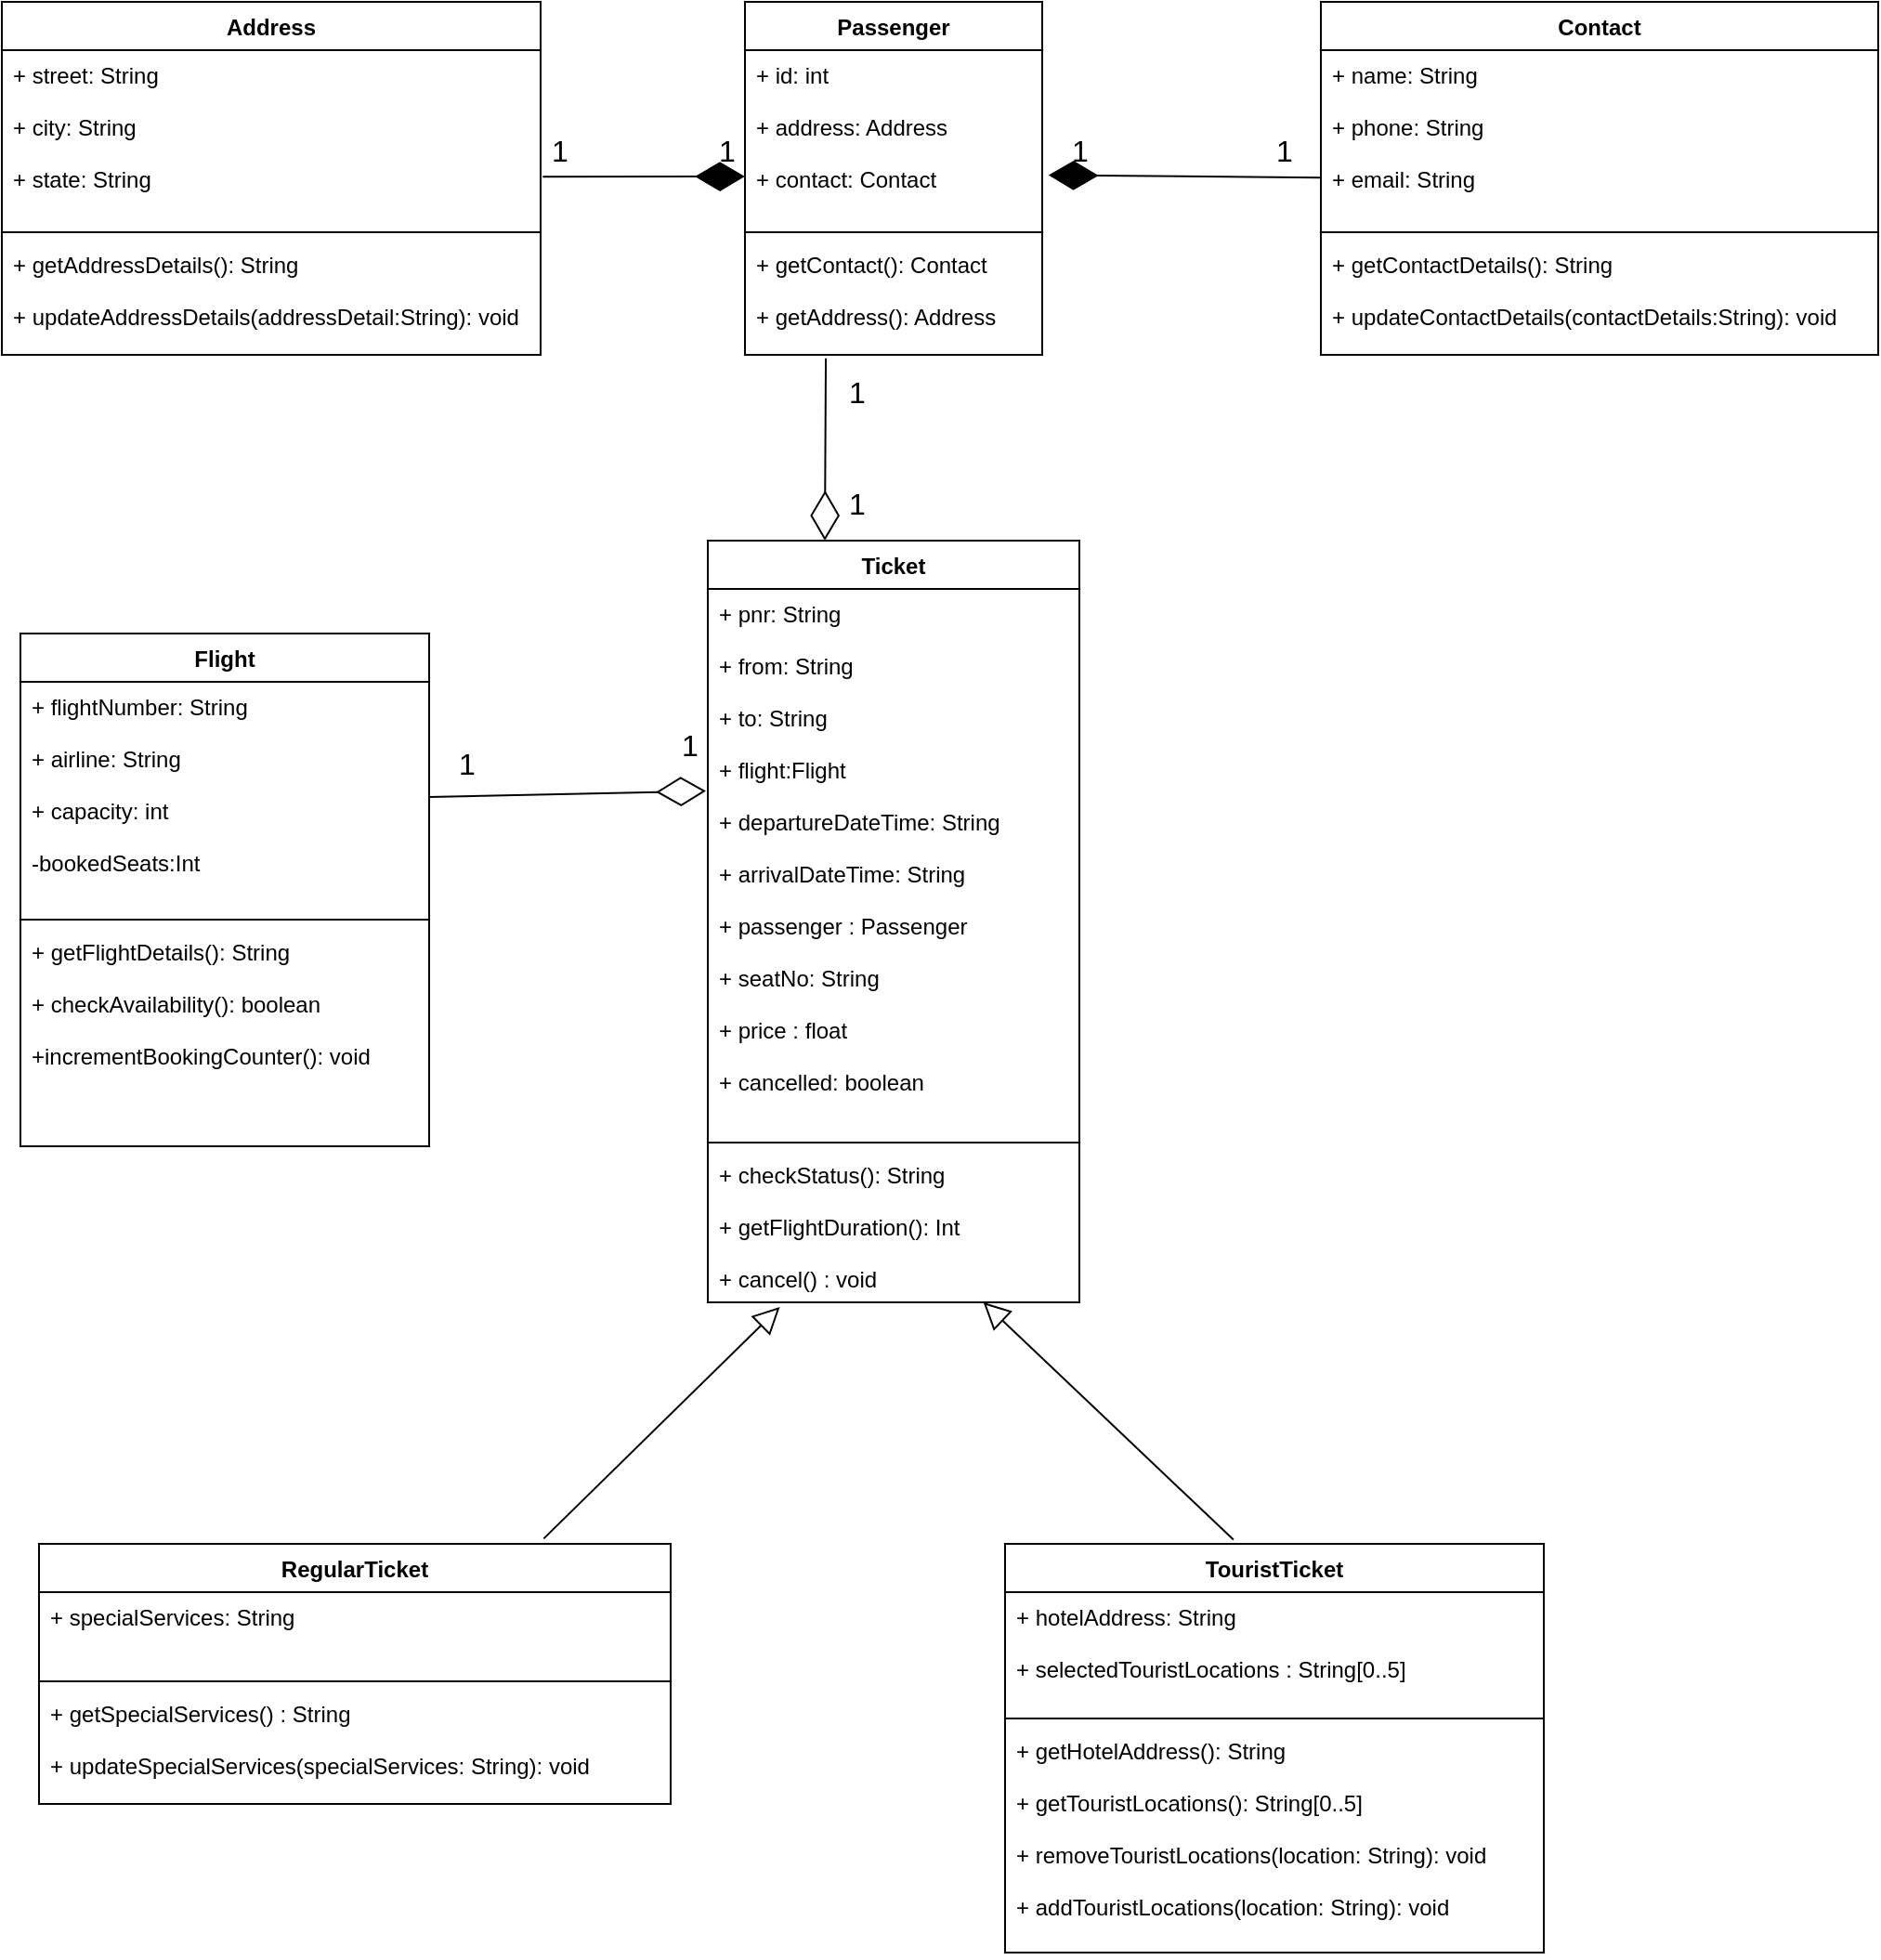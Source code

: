 <mxfile version="14.1.3" type="device"><diagram id="znkfcSkI-bakeyuUJ-O0" name="Page-1"><mxGraphModel dx="1113" dy="594" grid="1" gridSize="10" guides="1" tooltips="1" connect="1" arrows="1" fold="1" page="1" pageScale="1" pageWidth="3300" pageHeight="4681" math="0" shadow="0"><root><mxCell id="0"/><mxCell id="1" parent="0"/><mxCell id="1SNdzdh1XvuUGxb4byXV-1" value="Address" style="swimlane;fontStyle=1;align=center;verticalAlign=top;childLayout=stackLayout;horizontal=1;startSize=26;horizontalStack=0;resizeParent=1;resizeParentMax=0;resizeLast=0;collapsible=1;marginBottom=0;" vertex="1" parent="1"><mxGeometry x="860" y="80" width="290" height="190" as="geometry"/></mxCell><mxCell id="1SNdzdh1XvuUGxb4byXV-2" value="+ street: String&#10;&#10;+ city: String&#10;&#10;+ state: String&#10;&#10;" style="text;strokeColor=none;fillColor=none;align=left;verticalAlign=top;spacingLeft=4;spacingRight=4;overflow=hidden;rotatable=0;points=[[0,0.5],[1,0.5]];portConstraint=eastwest;" vertex="1" parent="1SNdzdh1XvuUGxb4byXV-1"><mxGeometry y="26" width="290" height="94" as="geometry"/></mxCell><mxCell id="1SNdzdh1XvuUGxb4byXV-3" value="" style="line;strokeWidth=1;fillColor=none;align=left;verticalAlign=middle;spacingTop=-1;spacingLeft=3;spacingRight=3;rotatable=0;labelPosition=right;points=[];portConstraint=eastwest;" vertex="1" parent="1SNdzdh1XvuUGxb4byXV-1"><mxGeometry y="120" width="290" height="8" as="geometry"/></mxCell><mxCell id="1SNdzdh1XvuUGxb4byXV-4" value="+ getAddressDetails(): String&#10;&#10;+ updateAddressDetails(addressDetail:String): void" style="text;strokeColor=none;fillColor=none;align=left;verticalAlign=top;spacingLeft=4;spacingRight=4;overflow=hidden;rotatable=0;points=[[0,0.5],[1,0.5]];portConstraint=eastwest;" vertex="1" parent="1SNdzdh1XvuUGxb4byXV-1"><mxGeometry y="128" width="290" height="62" as="geometry"/></mxCell><mxCell id="1SNdzdh1XvuUGxb4byXV-21" value="Passenger" style="swimlane;fontStyle=1;align=center;verticalAlign=top;childLayout=stackLayout;horizontal=1;startSize=26;horizontalStack=0;resizeParent=1;resizeParentMax=0;resizeLast=0;collapsible=1;marginBottom=0;" vertex="1" parent="1"><mxGeometry x="1260" y="80" width="160" height="190" as="geometry"/></mxCell><mxCell id="1SNdzdh1XvuUGxb4byXV-22" value="+ id: int&#10;&#10;+ address: Address&#10;&#10;+ contact: Contact&#10;&#10;" style="text;strokeColor=none;fillColor=none;align=left;verticalAlign=top;spacingLeft=4;spacingRight=4;overflow=hidden;rotatable=0;points=[[0,0.5],[1,0.5]];portConstraint=eastwest;" vertex="1" parent="1SNdzdh1XvuUGxb4byXV-21"><mxGeometry y="26" width="160" height="94" as="geometry"/></mxCell><mxCell id="1SNdzdh1XvuUGxb4byXV-53" value="" style="endArrow=diamondThin;endFill=1;endSize=24;html=1;exitX=1.004;exitY=0.725;exitDx=0;exitDy=0;exitPerimeter=0;" edge="1" parent="1SNdzdh1XvuUGxb4byXV-21" source="1SNdzdh1XvuUGxb4byXV-2"><mxGeometry width="160" relative="1" as="geometry"><mxPoint x="-63.86" y="96.14" as="sourcePoint"/><mxPoint y="94" as="targetPoint"/></mxGeometry></mxCell><mxCell id="1SNdzdh1XvuUGxb4byXV-23" value="" style="line;strokeWidth=1;fillColor=none;align=left;verticalAlign=middle;spacingTop=-1;spacingLeft=3;spacingRight=3;rotatable=0;labelPosition=right;points=[];portConstraint=eastwest;" vertex="1" parent="1SNdzdh1XvuUGxb4byXV-21"><mxGeometry y="120" width="160" height="8" as="geometry"/></mxCell><mxCell id="1SNdzdh1XvuUGxb4byXV-24" value="+ getContact(): Contact&#10;&#10;+ getAddress(): Address" style="text;strokeColor=none;fillColor=none;align=left;verticalAlign=top;spacingLeft=4;spacingRight=4;overflow=hidden;rotatable=0;points=[[0,0.5],[1,0.5]];portConstraint=eastwest;" vertex="1" parent="1SNdzdh1XvuUGxb4byXV-21"><mxGeometry y="128" width="160" height="62" as="geometry"/></mxCell><mxCell id="1SNdzdh1XvuUGxb4byXV-25" value="Contact" style="swimlane;fontStyle=1;align=center;verticalAlign=top;childLayout=stackLayout;horizontal=1;startSize=26;horizontalStack=0;resizeParent=1;resizeParentMax=0;resizeLast=0;collapsible=1;marginBottom=0;" vertex="1" parent="1"><mxGeometry x="1570" y="80" width="300" height="190" as="geometry"/></mxCell><mxCell id="1SNdzdh1XvuUGxb4byXV-26" value="+ name: String&#10;&#10;+ phone: String&#10;&#10;+ email: String&#10;&#10;" style="text;strokeColor=none;fillColor=none;align=left;verticalAlign=top;spacingLeft=4;spacingRight=4;overflow=hidden;rotatable=0;points=[[0,0.5],[1,0.5]];portConstraint=eastwest;" vertex="1" parent="1SNdzdh1XvuUGxb4byXV-25"><mxGeometry y="26" width="300" height="94" as="geometry"/></mxCell><mxCell id="1SNdzdh1XvuUGxb4byXV-54" value="" style="endArrow=diamondThin;endFill=1;endSize=24;html=1;entryX=1.021;entryY=0.716;entryDx=0;entryDy=0;entryPerimeter=0;" edge="1" parent="1SNdzdh1XvuUGxb4byXV-25" target="1SNdzdh1XvuUGxb4byXV-22"><mxGeometry width="160" relative="1" as="geometry"><mxPoint x="-2.274e-13" y="94.58" as="sourcePoint"/><mxPoint x="-84" y="92" as="targetPoint"/></mxGeometry></mxCell><mxCell id="1SNdzdh1XvuUGxb4byXV-27" value="" style="line;strokeWidth=1;fillColor=none;align=left;verticalAlign=middle;spacingTop=-1;spacingLeft=3;spacingRight=3;rotatable=0;labelPosition=right;points=[];portConstraint=eastwest;" vertex="1" parent="1SNdzdh1XvuUGxb4byXV-25"><mxGeometry y="120" width="300" height="8" as="geometry"/></mxCell><mxCell id="1SNdzdh1XvuUGxb4byXV-28" value="+ getContactDetails(): String&#10;&#10;+ updateContactDetails(contactDetails:String): void" style="text;strokeColor=none;fillColor=none;align=left;verticalAlign=top;spacingLeft=4;spacingRight=4;overflow=hidden;rotatable=0;points=[[0,0.5],[1,0.5]];portConstraint=eastwest;" vertex="1" parent="1SNdzdh1XvuUGxb4byXV-25"><mxGeometry y="128" width="300" height="62" as="geometry"/></mxCell><mxCell id="1SNdzdh1XvuUGxb4byXV-29" value="Flight" style="swimlane;fontStyle=1;align=center;verticalAlign=top;childLayout=stackLayout;horizontal=1;startSize=26;horizontalStack=0;resizeParent=1;resizeParentMax=0;resizeLast=0;collapsible=1;marginBottom=0;" vertex="1" parent="1"><mxGeometry x="870" y="420" width="220" height="276" as="geometry"/></mxCell><mxCell id="1SNdzdh1XvuUGxb4byXV-30" value="+ flightNumber: String&#10;&#10;+ airline: String&#10;&#10;+ capacity: int&#10;&#10;-bookedSeats:Int&#10;&#10;" style="text;strokeColor=none;fillColor=none;align=left;verticalAlign=top;spacingLeft=4;spacingRight=4;overflow=hidden;rotatable=0;points=[[0,0.5],[1,0.5]];portConstraint=eastwest;" vertex="1" parent="1SNdzdh1XvuUGxb4byXV-29"><mxGeometry y="26" width="220" height="124" as="geometry"/></mxCell><mxCell id="1SNdzdh1XvuUGxb4byXV-31" value="" style="line;strokeWidth=1;fillColor=none;align=left;verticalAlign=middle;spacingTop=-1;spacingLeft=3;spacingRight=3;rotatable=0;labelPosition=right;points=[];portConstraint=eastwest;" vertex="1" parent="1SNdzdh1XvuUGxb4byXV-29"><mxGeometry y="150" width="220" height="8" as="geometry"/></mxCell><mxCell id="1SNdzdh1XvuUGxb4byXV-32" value="+ getFlightDetails(): String&#10;&#10;+ checkAvailability(): boolean&#10;&#10;+incrementBookingCounter(): void" style="text;strokeColor=none;fillColor=none;align=left;verticalAlign=top;spacingLeft=4;spacingRight=4;overflow=hidden;rotatable=0;points=[[0,0.5],[1,0.5]];portConstraint=eastwest;" vertex="1" parent="1SNdzdh1XvuUGxb4byXV-29"><mxGeometry y="158" width="220" height="118" as="geometry"/></mxCell><mxCell id="1SNdzdh1XvuUGxb4byXV-33" value="Ticket" style="swimlane;fontStyle=1;align=center;verticalAlign=top;childLayout=stackLayout;horizontal=1;startSize=26;horizontalStack=0;resizeParent=1;resizeParentMax=0;resizeLast=0;collapsible=1;marginBottom=0;" vertex="1" parent="1"><mxGeometry x="1240" y="370" width="200" height="410" as="geometry"/></mxCell><mxCell id="1SNdzdh1XvuUGxb4byXV-34" value="+ pnr: String&#10;&#10;+ from: String&#10;&#10;+ to: String&#10;&#10;+ flight:Flight&#10;&#10;+ departureDateTime: String&#10;&#10;+ arrivalDateTime: String&#10;&#10;+ passenger : Passenger&#10;&#10;+ seatNo: String&#10;&#10;+ price : float&#10;&#10;+ cancelled: boolean&#10;" style="text;strokeColor=none;fillColor=none;align=left;verticalAlign=top;spacingLeft=4;spacingRight=4;overflow=hidden;rotatable=0;points=[[0,0.5],[1,0.5]];portConstraint=eastwest;" vertex="1" parent="1SNdzdh1XvuUGxb4byXV-33"><mxGeometry y="26" width="200" height="294" as="geometry"/></mxCell><mxCell id="1SNdzdh1XvuUGxb4byXV-35" value="" style="line;strokeWidth=1;fillColor=none;align=left;verticalAlign=middle;spacingTop=-1;spacingLeft=3;spacingRight=3;rotatable=0;labelPosition=right;points=[];portConstraint=eastwest;" vertex="1" parent="1SNdzdh1XvuUGxb4byXV-33"><mxGeometry y="320" width="200" height="8" as="geometry"/></mxCell><mxCell id="1SNdzdh1XvuUGxb4byXV-36" value="+ checkStatus(): String&#10;&#10;+ getFlightDuration(): Int&#10;&#10;+ cancel() : void" style="text;strokeColor=none;fillColor=none;align=left;verticalAlign=top;spacingLeft=4;spacingRight=4;overflow=hidden;rotatable=0;points=[[0,0.5],[1,0.5]];portConstraint=eastwest;" vertex="1" parent="1SNdzdh1XvuUGxb4byXV-33"><mxGeometry y="328" width="200" height="82" as="geometry"/></mxCell><mxCell id="1SNdzdh1XvuUGxb4byXV-38" value="RegularTicket" style="swimlane;fontStyle=1;align=center;verticalAlign=top;childLayout=stackLayout;horizontal=1;startSize=26;horizontalStack=0;resizeParent=1;resizeParentMax=0;resizeLast=0;collapsible=1;marginBottom=0;" vertex="1" parent="1"><mxGeometry x="880" y="910" width="340" height="140" as="geometry"/></mxCell><mxCell id="1SNdzdh1XvuUGxb4byXV-39" value="+ specialServices: String&#10;&#10;" style="text;strokeColor=none;fillColor=none;align=left;verticalAlign=top;spacingLeft=4;spacingRight=4;overflow=hidden;rotatable=0;points=[[0,0.5],[1,0.5]];portConstraint=eastwest;" vertex="1" parent="1SNdzdh1XvuUGxb4byXV-38"><mxGeometry y="26" width="340" height="44" as="geometry"/></mxCell><mxCell id="1SNdzdh1XvuUGxb4byXV-40" value="" style="line;strokeWidth=1;fillColor=none;align=left;verticalAlign=middle;spacingTop=-1;spacingLeft=3;spacingRight=3;rotatable=0;labelPosition=right;points=[];portConstraint=eastwest;" vertex="1" parent="1SNdzdh1XvuUGxb4byXV-38"><mxGeometry y="70" width="340" height="8" as="geometry"/></mxCell><mxCell id="1SNdzdh1XvuUGxb4byXV-41" value="+ getSpecialServices() : String&#10;&#10;+ updateSpecialServices(specialServices: String): void" style="text;strokeColor=none;fillColor=none;align=left;verticalAlign=top;spacingLeft=4;spacingRight=4;overflow=hidden;rotatable=0;points=[[0,0.5],[1,0.5]];portConstraint=eastwest;" vertex="1" parent="1SNdzdh1XvuUGxb4byXV-38"><mxGeometry y="78" width="340" height="62" as="geometry"/></mxCell><mxCell id="1SNdzdh1XvuUGxb4byXV-42" value="TouristTicket" style="swimlane;fontStyle=1;align=center;verticalAlign=top;childLayout=stackLayout;horizontal=1;startSize=26;horizontalStack=0;resizeParent=1;resizeParentMax=0;resizeLast=0;collapsible=1;marginBottom=0;" vertex="1" parent="1"><mxGeometry x="1400" y="910" width="290" height="220" as="geometry"/></mxCell><mxCell id="1SNdzdh1XvuUGxb4byXV-43" value="+ hotelAddress: String&#10;&#10;+ selectedTouristLocations : String[0..5]&#10;&#10;" style="text;strokeColor=none;fillColor=none;align=left;verticalAlign=top;spacingLeft=4;spacingRight=4;overflow=hidden;rotatable=0;points=[[0,0.5],[1,0.5]];portConstraint=eastwest;" vertex="1" parent="1SNdzdh1XvuUGxb4byXV-42"><mxGeometry y="26" width="290" height="64" as="geometry"/></mxCell><mxCell id="1SNdzdh1XvuUGxb4byXV-44" value="" style="line;strokeWidth=1;fillColor=none;align=left;verticalAlign=middle;spacingTop=-1;spacingLeft=3;spacingRight=3;rotatable=0;labelPosition=right;points=[];portConstraint=eastwest;" vertex="1" parent="1SNdzdh1XvuUGxb4byXV-42"><mxGeometry y="90" width="290" height="8" as="geometry"/></mxCell><mxCell id="1SNdzdh1XvuUGxb4byXV-45" value="+ getHotelAddress(): String&#10;&#10;+ getTouristLocations(): String[0..5]&#10;&#10;+ removeTouristLocations(location: String): void&#10;&#10;+ addTouristLocations(location: String): void" style="text;strokeColor=none;fillColor=none;align=left;verticalAlign=top;spacingLeft=4;spacingRight=4;overflow=hidden;rotatable=0;points=[[0,0.5],[1,0.5]];portConstraint=eastwest;" vertex="1" parent="1SNdzdh1XvuUGxb4byXV-42"><mxGeometry y="98" width="290" height="122" as="geometry"/></mxCell><mxCell id="1SNdzdh1XvuUGxb4byXV-50" value="" style="endArrow=diamondThin;endFill=0;endSize=24;html=1;entryX=-0.005;entryY=0.37;entryDx=0;entryDy=0;entryPerimeter=0;exitX=1;exitY=0.5;exitDx=0;exitDy=0;" edge="1" parent="1" source="1SNdzdh1XvuUGxb4byXV-30" target="1SNdzdh1XvuUGxb4byXV-34"><mxGeometry width="160" relative="1" as="geometry"><mxPoint x="320" y="445" as="sourcePoint"/><mxPoint x="443" y="447" as="targetPoint"/></mxGeometry></mxCell><mxCell id="1SNdzdh1XvuUGxb4byXV-52" value="" style="endArrow=diamondThin;endFill=0;endSize=24;html=1;exitX=0.272;exitY=1.03;exitDx=0;exitDy=0;exitPerimeter=0;" edge="1" parent="1" source="1SNdzdh1XvuUGxb4byXV-24"><mxGeometry width="160" relative="1" as="geometry"><mxPoint x="510" y="263" as="sourcePoint"/><mxPoint x="1303" y="370" as="targetPoint"/></mxGeometry></mxCell><mxCell id="1SNdzdh1XvuUGxb4byXV-60" value="&lt;font style=&quot;font-size: 16px&quot;&gt;1&lt;/font&gt;" style="text;html=1;align=center;verticalAlign=middle;resizable=0;points=[];autosize=1;" vertex="1" parent="1"><mxGeometry x="1220" y="470" width="20" height="20" as="geometry"/></mxCell><mxCell id="1SNdzdh1XvuUGxb4byXV-62" value="&lt;font style=&quot;font-size: 16px&quot;&gt;1&lt;/font&gt;" style="text;html=1;align=center;verticalAlign=middle;resizable=0;points=[];autosize=1;" vertex="1" parent="1"><mxGeometry x="1310" y="340" width="20" height="20" as="geometry"/></mxCell><mxCell id="1SNdzdh1XvuUGxb4byXV-64" value="&lt;font style=&quot;font-size: 16px&quot;&gt;1&lt;/font&gt;" style="text;html=1;align=center;verticalAlign=middle;resizable=0;points=[];autosize=1;" vertex="1" parent="1"><mxGeometry x="1150" y="150" width="20" height="20" as="geometry"/></mxCell><mxCell id="1SNdzdh1XvuUGxb4byXV-65" value="&lt;font style=&quot;font-size: 16px&quot;&gt;1&lt;/font&gt;" style="text;html=1;align=center;verticalAlign=middle;resizable=0;points=[];autosize=1;" vertex="1" parent="1"><mxGeometry x="1100" y="480" width="20" height="20" as="geometry"/></mxCell><mxCell id="1SNdzdh1XvuUGxb4byXV-69" value="" style="edgeStyle=none;html=1;endSize=12;endArrow=block;endFill=0;exitX=0.799;exitY=-0.02;exitDx=0;exitDy=0;exitPerimeter=0;entryX=0.194;entryY=1.03;entryDx=0;entryDy=0;entryPerimeter=0;" edge="1" parent="1" source="1SNdzdh1XvuUGxb4byXV-38" target="1SNdzdh1XvuUGxb4byXV-36"><mxGeometry width="160" relative="1" as="geometry"><mxPoint x="1160" y="901.01" as="sourcePoint"/><mxPoint x="1300" y="790" as="targetPoint"/></mxGeometry></mxCell><mxCell id="1SNdzdh1XvuUGxb4byXV-70" value="" style="edgeStyle=none;html=1;endSize=12;endArrow=block;endFill=0;exitX=0.424;exitY=-0.01;exitDx=0;exitDy=0;exitPerimeter=0;" edge="1" parent="1" source="1SNdzdh1XvuUGxb4byXV-42"><mxGeometry width="160" relative="1" as="geometry"><mxPoint x="1240.0" y="897.2" as="sourcePoint"/><mxPoint x="1388.34" y="780.0" as="targetPoint"/></mxGeometry></mxCell><mxCell id="1SNdzdh1XvuUGxb4byXV-71" value="&lt;font style=&quot;font-size: 16px&quot;&gt;1&lt;/font&gt;" style="text;html=1;align=center;verticalAlign=middle;resizable=0;points=[];autosize=1;" vertex="1" parent="1"><mxGeometry x="1540" y="150" width="20" height="20" as="geometry"/></mxCell><mxCell id="1SNdzdh1XvuUGxb4byXV-72" value="&lt;font style=&quot;font-size: 16px&quot;&gt;1&lt;/font&gt;" style="text;html=1;align=center;verticalAlign=middle;resizable=0;points=[];autosize=1;" vertex="1" parent="1"><mxGeometry x="1430" y="150" width="20" height="20" as="geometry"/></mxCell><mxCell id="1SNdzdh1XvuUGxb4byXV-73" value="&lt;font style=&quot;font-size: 16px&quot;&gt;1&lt;/font&gt;" style="text;html=1;align=center;verticalAlign=middle;resizable=0;points=[];autosize=1;" vertex="1" parent="1"><mxGeometry x="1240" y="150" width="20" height="20" as="geometry"/></mxCell><mxCell id="1SNdzdh1XvuUGxb4byXV-74" value="&lt;font style=&quot;font-size: 16px&quot;&gt;1&lt;/font&gt;" style="text;html=1;align=center;verticalAlign=middle;resizable=0;points=[];autosize=1;" vertex="1" parent="1"><mxGeometry x="1310" y="280" width="20" height="20" as="geometry"/></mxCell></root></mxGraphModel></diagram></mxfile>